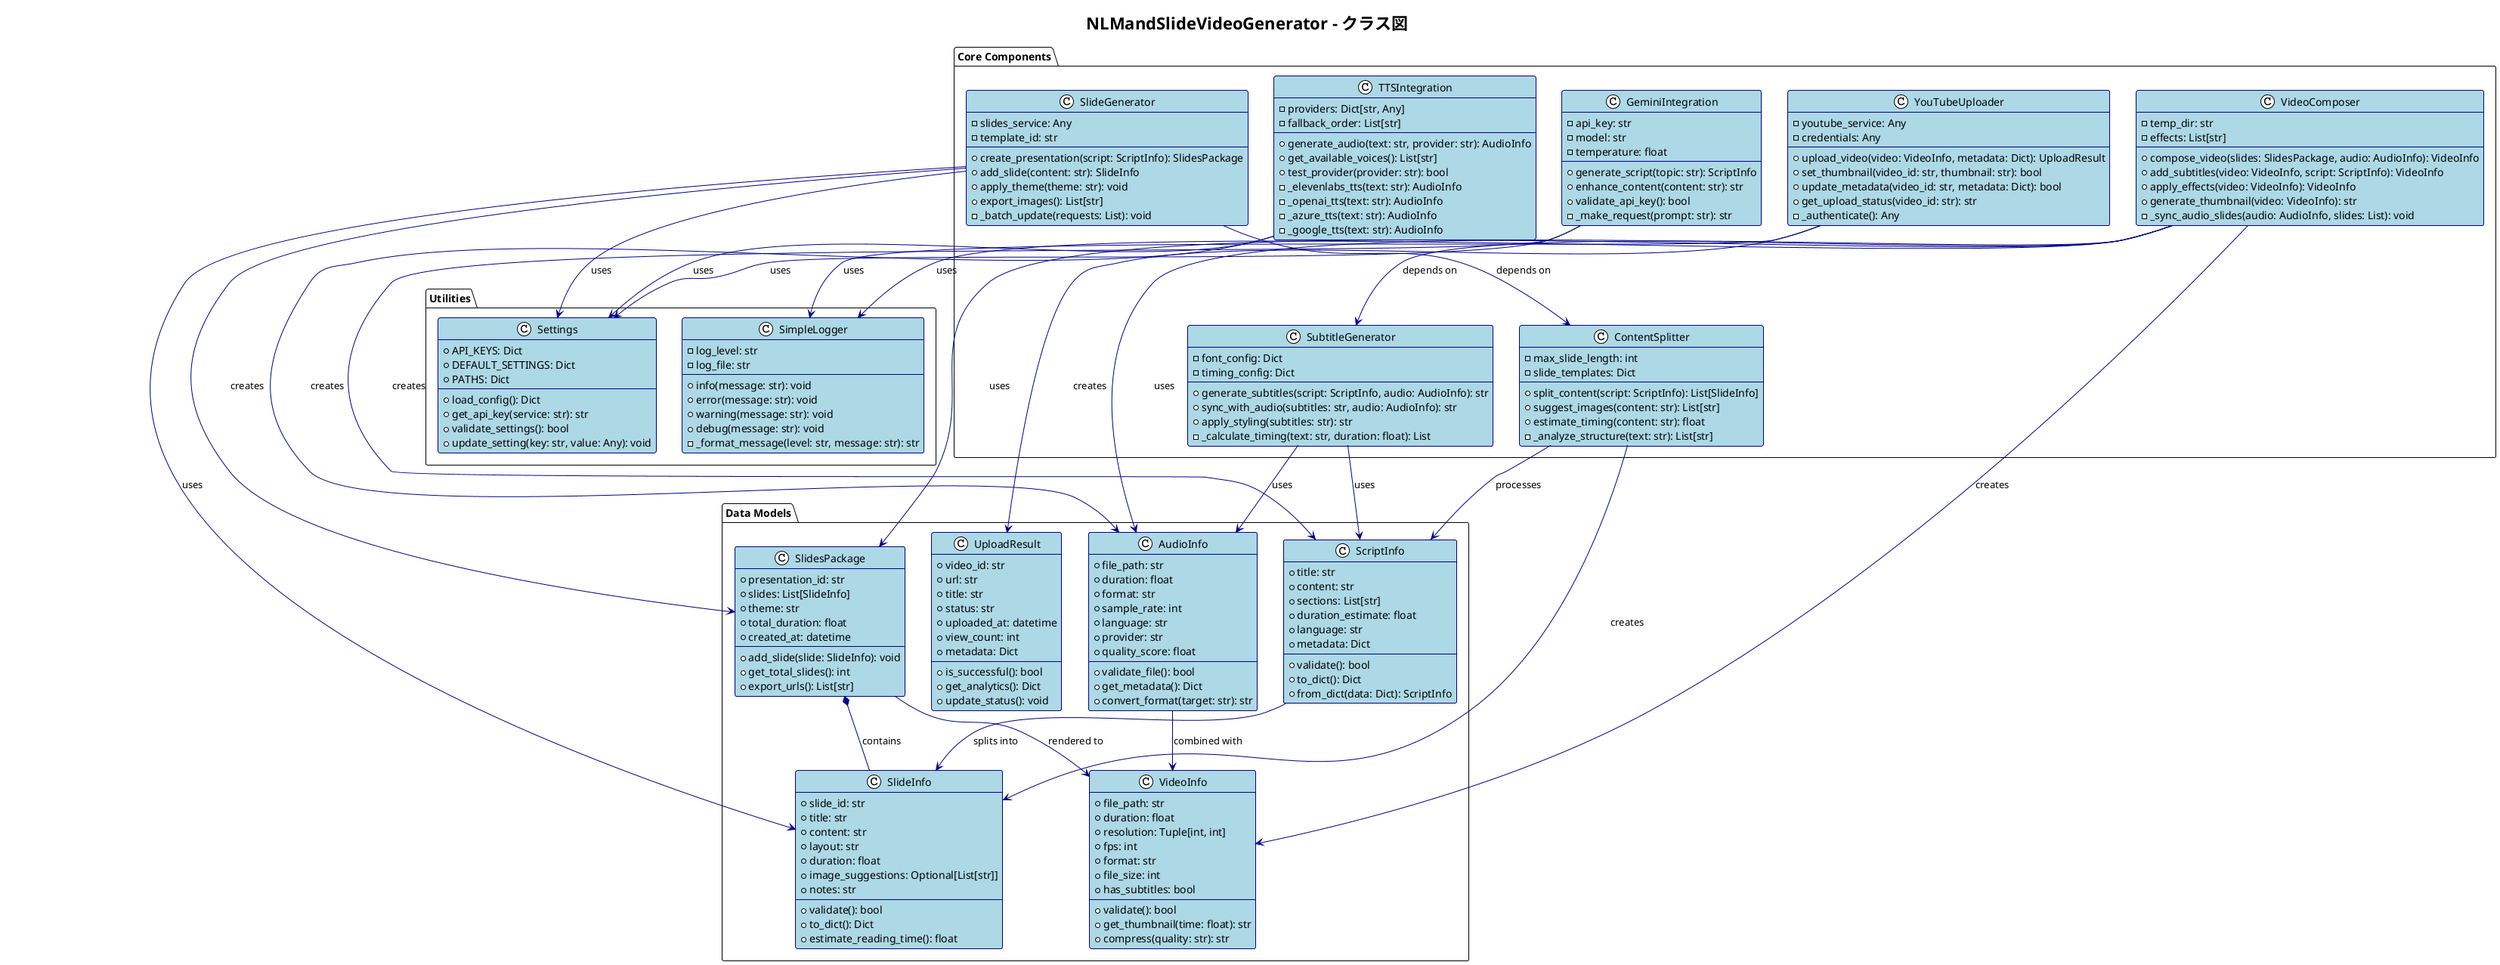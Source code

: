 @startuml class_diagram
!theme plain
title NLMandSlideVideoGenerator - クラス図

skinparam class {
    BackgroundColor lightblue
    BorderColor darkblue
    ArrowColor darkblue
}

package "Data Models" {
    class ScriptInfo {
        +title: str
        +content: str
        +sections: List[str]
        +duration_estimate: float
        +language: str
        +metadata: Dict
        --
        +validate(): bool
        +to_dict(): Dict
        +from_dict(data: Dict): ScriptInfo
    }

    class SlideInfo {
        +slide_id: str
        +title: str
        +content: str
        +layout: str
        +duration: float
        +image_suggestions: Optional[List[str]]
        +notes: str
        --
        +validate(): bool
        +to_dict(): Dict
        +estimate_reading_time(): float
    }

    class SlidesPackage {
        +presentation_id: str
        +slides: List[SlideInfo]
        +theme: str
        +total_duration: float
        +created_at: datetime
        --
        +add_slide(slide: SlideInfo): void
        +get_total_slides(): int
        +export_urls(): List[str]
    }

    class AudioInfo {
        +file_path: str
        +duration: float
        +format: str
        +sample_rate: int
        +language: str
        +provider: str
        +quality_score: float
        --
        +validate_file(): bool
        +get_metadata(): Dict
        +convert_format(target: str): str
    }

    class VideoInfo {
        +file_path: str
        +duration: float
        +resolution: Tuple[int, int]
        +fps: int
        +format: str
        +file_size: int
        +has_subtitles: bool
        --
        +validate(): bool
        +get_thumbnail(time: float): str
        +compress(quality: str): str
    }

    class UploadResult {
        +video_id: str
        +url: str
        +title: str
        +status: str
        +uploaded_at: datetime
        +view_count: int
        +metadata: Dict
        --
        +is_successful(): bool
        +get_analytics(): Dict
        +update_status(): void
    }
}

package "Core Components" {
    class GeminiIntegration {
        -api_key: str
        -model: str
        -temperature: float
        --
        +generate_script(topic: str): ScriptInfo
        +enhance_content(content: str): str
        +validate_api_key(): bool
        -_make_request(prompt: str): str
    }

    class SlideGenerator {
        -slides_service: Any
        -template_id: str
        --
        +create_presentation(script: ScriptInfo): SlidesPackage
        +add_slide(content: str): SlideInfo
        +apply_theme(theme: str): void
        +export_images(): List[str]
        -_batch_update(requests: List): void
    }

    class TTSIntegration {
        -providers: Dict[str, Any]
        -fallback_order: List[str]
        --
        +generate_audio(text: str, provider: str): AudioInfo
        +get_available_voices(): List[str]
        +test_provider(provider: str): bool
        -_elevenlabs_tts(text: str): AudioInfo
        -_openai_tts(text: str): AudioInfo
        -_azure_tts(text: str): AudioInfo
        -_google_tts(text: str): AudioInfo
    }

    class VideoComposer {
        -temp_dir: str
        -effects: List[str]
        --
        +compose_video(slides: SlidesPackage, audio: AudioInfo): VideoInfo
        +add_subtitles(video: VideoInfo, script: ScriptInfo): VideoInfo
        +apply_effects(video: VideoInfo): VideoInfo
        +generate_thumbnail(video: VideoInfo): str
        -_sync_audio_slides(audio: AudioInfo, slides: List): void
    }

    class YouTubeUploader {
        -youtube_service: Any
        -credentials: Any
        --
        +upload_video(video: VideoInfo, metadata: Dict): UploadResult
        +set_thumbnail(video_id: str, thumbnail: str): bool
        +update_metadata(video_id: str, metadata: Dict): bool
        +get_upload_status(video_id: str): str
        -_authenticate(): Any
    }

    class ContentSplitter {
        -max_slide_length: int
        -slide_templates: Dict
        --
        +split_content(script: ScriptInfo): List[SlideInfo]
        +suggest_images(content: str): List[str]
        +estimate_timing(content: str): float
        -_analyze_structure(text: str): List[str]
    }

    class SubtitleGenerator {
        -font_config: Dict
        -timing_config: Dict
        --
        +generate_subtitles(script: ScriptInfo, audio: AudioInfo): str
        +sync_with_audio(subtitles: str, audio: AudioInfo): str
        +apply_styling(subtitles: str): str
        -_calculate_timing(text: str, duration: float): List
    }
}

package "Utilities" {
    class SimpleLogger {
        -log_level: str
        -log_file: str
        --
        +info(message: str): void
        +error(message: str): void
        +warning(message: str): void
        +debug(message: str): void
        -_format_message(level: str, message: str): str
    }

    class Settings {
        +API_KEYS: Dict
        +DEFAULT_SETTINGS: Dict
        +PATHS: Dict
        --
        +load_config(): Dict
        +get_api_key(service: str): str
        +validate_settings(): bool
        +update_setting(key: str, value: Any): void
    }
}

' Relationships
GeminiIntegration --> ScriptInfo : creates
ContentSplitter --> SlideInfo : creates
SlideGenerator --> SlidesPackage : creates
TTSIntegration --> AudioInfo : creates
VideoComposer --> VideoInfo : creates
YouTubeUploader --> UploadResult : creates

SlideGenerator --> SlideInfo : uses
VideoComposer --> SlidesPackage : uses
VideoComposer --> AudioInfo : uses
SubtitleGenerator --> ScriptInfo : uses
SubtitleGenerator --> AudioInfo : uses

ContentSplitter --> ScriptInfo : processes
SlideGenerator --> ContentSplitter : depends on
VideoComposer --> SubtitleGenerator : depends on

' Data model relationships
SlidesPackage *-- SlideInfo : contains
ScriptInfo --> SlideInfo : splits into
AudioInfo --> VideoInfo : combined with
SlidesPackage --> VideoInfo : rendered to

' Utility dependencies
GeminiIntegration --> Settings : uses
SlideGenerator --> Settings : uses
TTSIntegration --> Settings : uses
VideoComposer --> SimpleLogger : uses
YouTubeUploader --> SimpleLogger : uses

@enduml

